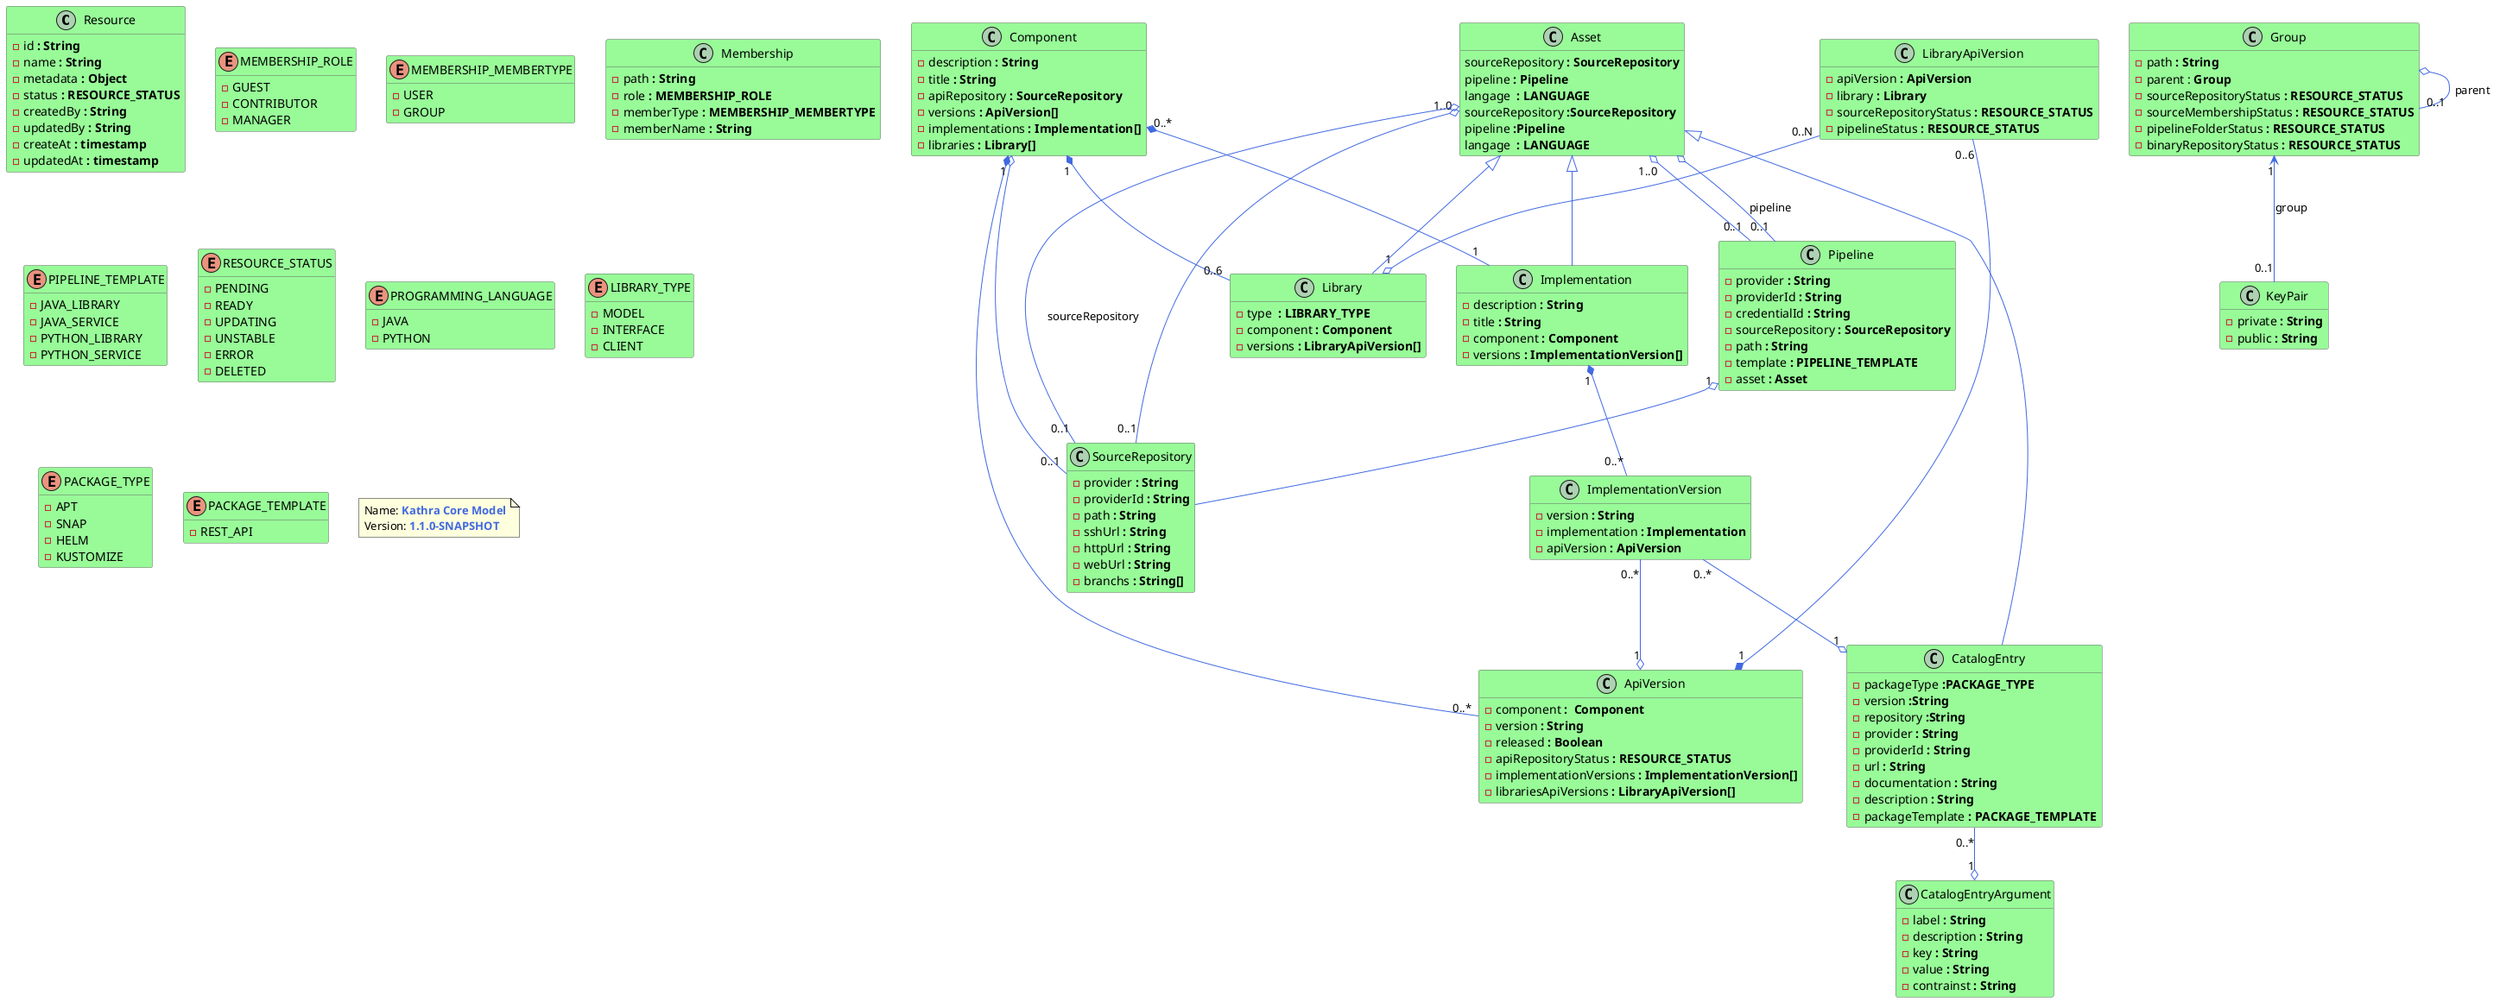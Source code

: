 @startuml
hide empty members
set namespaceSeparator none

skinparam class {
	BackgroundColor PaleGreen
	ArrowColor RoyalBlue
	BorderColor DimGray
}

/'
ResourceParameter <|-- SimpleResourceParameter
ResourceParameter <|-- ApiDependencyParameter
ResourceParameter <|-- ApplicationDependencyParameter




class  CatalogResource {
         - application <b>:Application</b>
         - version <b>:String</b>
         - licence <b>:String</b>
         - teaser <b>:String</b>
         - description <b>:String</b>
         - websiteUrl <b>:String</b>
         - iconUrl <b>:String</b>
         - categories <b>:String[]</b>
}

class  ResourceParameterDependency {
         - name <b>:String</b>
         - condition <b>:String</b>
         - value <b>:String</b>
}

class  ResourceParameterValidationRule {
         - type <b>:String</b>
         - value <b>:String</b>
         - prompt <b>:String</b>
}

class  Environment {
         - resources <b>:EnvironmentResource[]</b>
         - status <b>:String</b>
}

class  ResourceParameterValue {
         - name <b>:String</b>
         - value <b>:String</b>
         - parameter <b>:ResourceParameter</b>
}

class  EnvironmentResource {
         - application <b>:Application</b>
         - parameters <b>:ResourceParameterValue[]</b>
}

class  ResourceParameter {
         - name <b>:String</b>
         - type <b>:String</b>
         - defaultValue <b>:String</b>
         - description <b>:String</b>
         - label <b>:String</b>
         - rules <b>:ResourceParameterValidationRule[]</b>
}

class  SimpleResourceParameter {
         - optional <b>:Boolean</b>
         - depends <b>:ResourceParameterDependency[]</b>
}

class  ApiDependencyParameter {
         - api <b>:Api</b>
}

class  ApplicationDependencyParameter {
         - app <b>:Application</b>
}

class  Application {
         - parameters <b>:ResourceParameter[]</b>
}


class  Model {
         - description <b>:String</b>
         - title <b>:String</b>
         - sourceRepo <b>:SourceRepository</b>
         - versions <b>:ModelVersion[]</b>
}

class  ModelVersion {
         - sourceRepo <b>:SourceRepository</b>
         - version <b>:String</b>
         - modelDependencies <b>:Model[]</b>
}

class  User {
         - firstName <b>:String</b>
         - lastName <b>:String</b>
         - username : <b>:String</b>
}

class  RoleMapping {
         - user <b>:User</b>
         - Group <b>:Group<b>
         - role <b>:Role</b>
}
RoleMapping  o-- "1"   Group : group
RoleMapping  o-- "1"   User : user
RoleMapping  o-- "1"   Role : role

Model  o-- "0..1"   Library : library
Model  o-- "1"   MODEL_STATUS : status
Model  "1" o-- "0..*"   ModelVersion
ModelVersion  o-- "0..1"   Library : library : <i>status</i>

ApiVersion  *-- "0..1"  ModelVersion : model
ApiVersion  *-- "0..*"  ModelVersion : modelDependencies

Application  *-- "0..*"  ResourceParameter
'/

class  Resource {
         - id <b>: String</b>
         - name <b>: String</b>
         - metadata <b>: Object</b>
         - status <b>: RESOURCE_STATUS</b>
         - createdBy <b>: String</b>
         - updatedBy <b>: String</b>
         - createAt <b>: timestamp</b>
         - updatedAt <b>: timestamp</b>
}

enum MEMBERSHIP_ROLE {
         - GUEST
         - CONTRIBUTOR
         - MANAGER
}
enum MEMBERSHIP_MEMBERTYPE {
         - USER
         - GROUP
}
class  Membership {
         - path <b>: String</b>
         - role <b>: MEMBERSHIP_ROLE </b>
         - memberType <b>: MEMBERSHIP_MEMBERTYPE</b>
         - memberName <b>: String</b>
}


class  Component {
         - description <b>: String</b>
         - title <b>: String</b>
         - apiRepository <b>: SourceRepository</b>
         - versions <b>: ApiVersion[]</b>
         - implementations <b>: Implementation[]</b>
         - libraries <b>: Library[]</b>
}
Component  o-- "0..1"   SourceRepository

class  ApiVersion {
         - component <b>:  Component</b>
         - version <b>: String</b>
         - released <b>: Boolean</b>
         - apiRepositoryStatus <b>: RESOURCE_STATUS</b>
         - implementationVersions <b>: ImplementationVersion[]</b>
         - librariesApiVersions <b>: LibraryApiVersion[]</b>
}
Component "1" *-- "0..*"  ApiVersion

class LibraryApiVersion {
         - apiVersion <b>: ApiVersion</b>
         - library <b>: Library</b>
         - sourceRepositoryStatus <b>: RESOURCE_STATUS</b>
         - pipelineStatus <b>: RESOURCE_STATUS</b>
}

enum PIPELINE_TEMPLATE {
         - JAVA_LIBRARY
         - JAVA_SERVICE
         - PYTHON_LIBRARY
         - PYTHON_SERVICE
}

enum RESOURCE_STATUS {
         - PENDING
         - READY
         - UPDATING
         - UNSTABLE
         - ERROR
         - DELETED
}

class Asset {
    sourceRepository <b>: SourceRepository</b>
    pipeline <b>: Pipeline</b>
    langage  <b>: LANGUAGE</b>
}
Asset "1..0"  o-- "0..1"   Pipeline
Asset "1..0" o-- "0..1"   SourceRepository

class  Group {
         - path <b>: String</b>
         - parent : <b>Group</b>
         - sourceRepositoryStatus <b>: RESOURCE_STATUS</b>
         - sourceMembershipStatus <b>: RESOURCE_STATUS</b>
         - pipelineFolderStatus <b>: RESOURCE_STATUS</b>
         - binaryRepositoryStatus <b>: RESOURCE_STATUS</b>
}
Group  o-- "0..1"   Group : parent

class KeyPair {
         - private <b>: String</b>
         - public <b>: String </b>
}

Group  "1" <-- "0..1"   KeyPair : group

class Asset {
    sourceRepository <b>:SourceRepository</b>
    pipeline <b>:Pipeline</b>
    langage  <b>: LANGUAGE</b>
}
Asset  o-- "0..1"   Pipeline : pipeline
Asset  o-- "0..1"   SourceRepository : sourceRepository

class  SourceRepository {
         - provider <b>: String</b>
         - providerId <b>: String</b>
         - path <b>: String</b>
         - sshUrl <b>: String</b>
         - httpUrl <b>: String</b>
         - webUrl <b>: String</b>
         - branchs <b>: String[]</b>
}

class  Pipeline {
         - provider <b>: String</b>
         - providerId <b>: String</b>
         - credentialId <b>: String</b>
         - sourceRepository <b>: SourceRepository</b>
         - path <b>: String</b>
         - template <b>: PIPELINE_TEMPLATE</b>
         - asset <b>: Asset</b>
}
Pipeline "1" o-- SourceRepository



LibraryApiVersion "0..6" --* "1"  ApiVersion
LibraryApiVersion "0..N" --o "1" Library


Asset <|-- Library
class  Library {
         - type  <b>: LIBRARY_TYPE</b>
         - component <b>: Component</b>
         - versions <b>: LibraryApiVersion[]</b>
}
Component "1" *-- "0..6" Library

enum PROGRAMMING_LANGUAGE {
         - JAVA
         - PYTHON
}

enum LIBRARY_TYPE {
         - MODEL
         - INTERFACE
         - CLIENT
}



Asset <|-- Implementation
class  Implementation {
         - description <b>: String</b>
         - title <b>: String</b>
         - component <b>: Component</b>
         - versions <b>: ImplementationVersion[]</b>
}
Implementation  "1" *-- "0..*"  ImplementationVersion
Component  "0..*" *-- "1"  Implementation

class  ImplementationVersion {
         - version <b>: String</b>
         - implementation <b>: Implementation</b>
         - apiVersion <b>: ApiVersion</b>
}
ImplementationVersion  "0..*" --o "1" ApiVersion

Asset <|-- CatalogEntry
class  CatalogEntry {
     - packageType <b>:PACKAGE_TYPE</b>
     - version <b>:String</b>
     - repository <b>:String</b>
     - provider <b>: String</b>
     - providerId <b>: String</b>
     - url <b>: String</b>
     - documentation <b>: String</b>
     - description <b>: String</b>
     - packageTemplate <b>: PACKAGE_TEMPLATE</b>
}
ImplementationVersion  "0..*" --o "1" CatalogEntry

class  CatalogEntryArgument {
     - label <b>: String</b>
     - description <b>: String</b>
     - key <b>: String</b>
     - value <b>: String</b>
     - contrainst <b>: String</b>
}
CatalogEntry  "0..*" --o "1" CatalogEntryArgument

enum PACKAGE_TYPE {
     - APT
     - SNAP
     - HELM
     - KUSTOMIZE
}

enum PACKAGE_TEMPLATE {
     - REST_API
}


note as N1
  Name: <b><color:royalBlue>Kathra Core Model</color>
  Version: <b><color:royalBlue>1.1.0-SNAPSHOT</color>
end note
@enduml